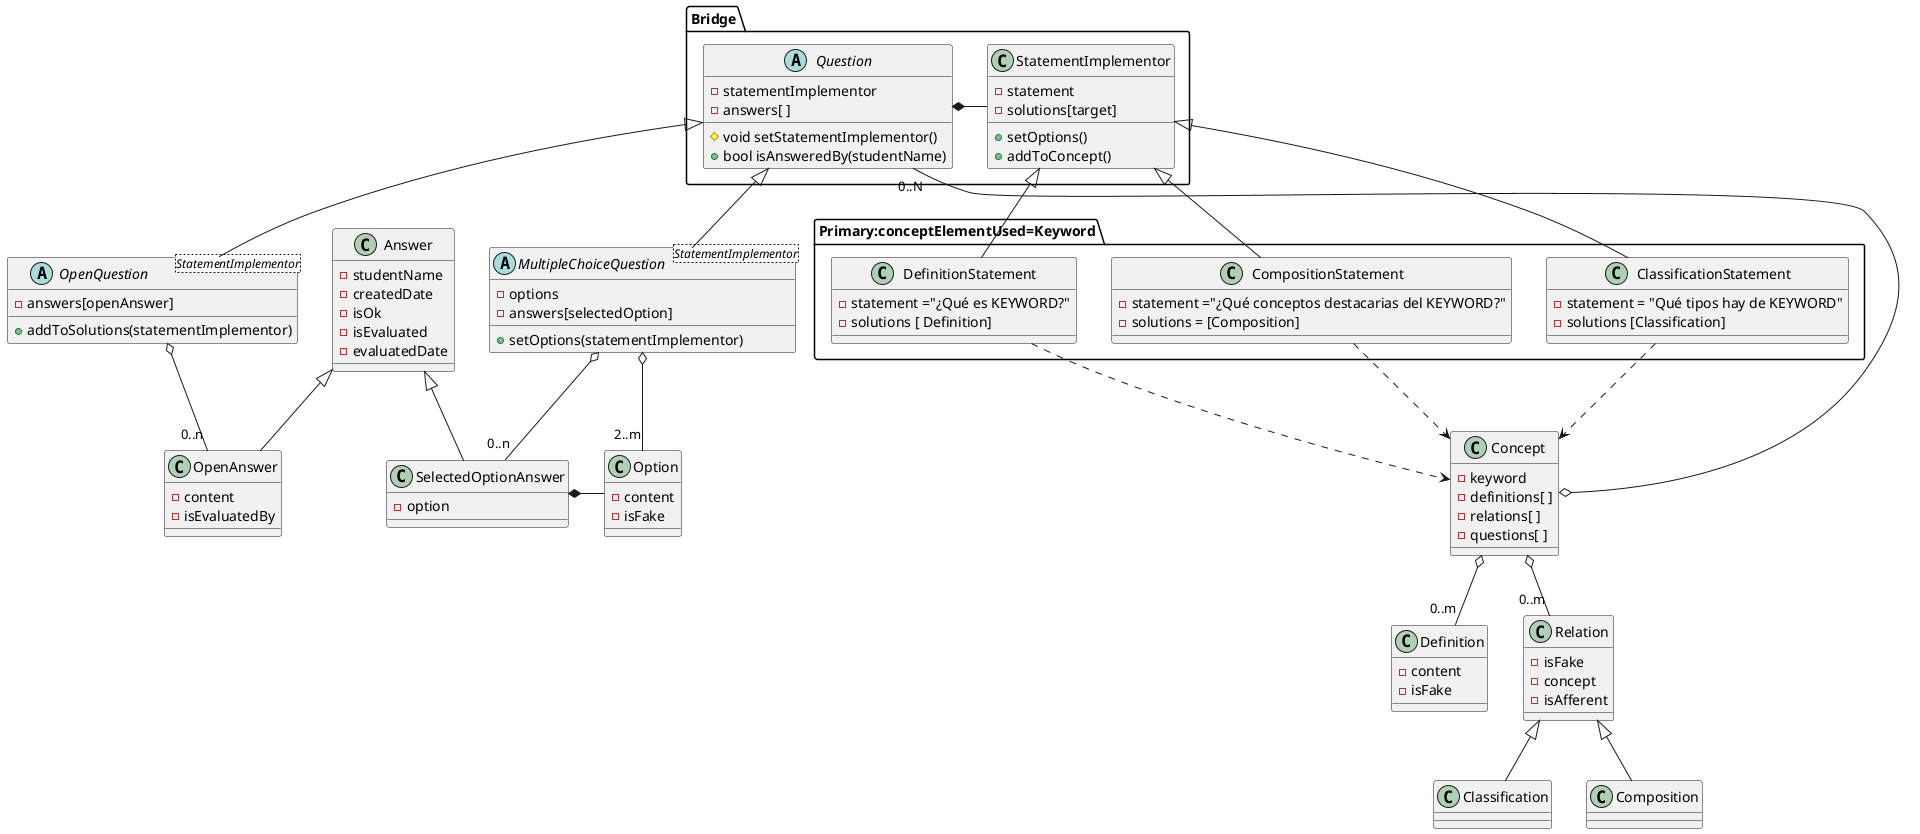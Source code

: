 @startuml ConceptDomainDetailBridge

class Concept {
    - keyword
    - definitions[ ]
    - relations[ ]
    - questions[ ]
}

class Definition {
    - content
    - isFake
}

class Relation {
    - isFake
    - concept
    - isAfferent
}

class Classification

class Composition

package Primary:conceptElementUsed=Keyword {
    class DefinitionStatement {
        - statement ="¿Qué es KEYWORD?"
        - solutions [ Definition]
    }

    class ClassificationStatement {
        - statement = "Qué tipos hay de KEYWORD"
        - solutions [Classification]
    }

    class CompositionStatement {
        - statement ="¿Qué conceptos destacarias del KEYWORD?"
        - solutions = [Composition]
    }
}

abstract class OpenQuestion<StatementImplementor>{
    -answers[openAnswer]
    + addToSolutions(statementImplementor)
}

class OpenAnswer {
    - content
    - isEvaluatedBy
}

abstract class MultipleChoiceQuestion<StatementImplementor>{
    - options
    - answers[selectedOption]
    + setOptions(statementImplementor)
}

class Option {
    - content
    - isFake
}

class SelectedOptionAnswer {
    - option
}

class Answer {
    - studentName
    - createdDate
    - isOk
    - isEvaluated
    - evaluatedDate
}

package Bridge {
    abstract class Question {
        - statementImplementor
        - answers[ ]
        # void setStatementImplementor()
        + bool isAnsweredBy(studentName)
    }

    class StatementImplementor {
        - statement
        - solutions[target]
        + setOptions()
        + addToConcept()
    }

}

Question *- StatementImplementor
Question <|-- OpenQuestion
Question <|-- MultipleChoiceQuestion

OpenQuestion o--"0..n" OpenAnswer
MultipleChoiceQuestion o--"2..m" Option
MultipleChoiceQuestion o--"0..n" SelectedOptionAnswer
SelectedOptionAnswer *- Option
Answer <|-- OpenAnswer
Answer <|-- SelectedOptionAnswer

DefinitionStatement ..> Concept
ClassificationStatement ..> Concept
CompositionStatement ..> Concept

Concept o-- "0..N" Question
Concept o--"0..m" Definition

Concept o-- "0..m" Relation
Relation <|-- Classification
Relation <|-- Composition

StatementImplementor <|-- DefinitionStatement
StatementImplementor <|-- ClassificationStatement
StatementImplementor <|-- CompositionStatement


@enduml
